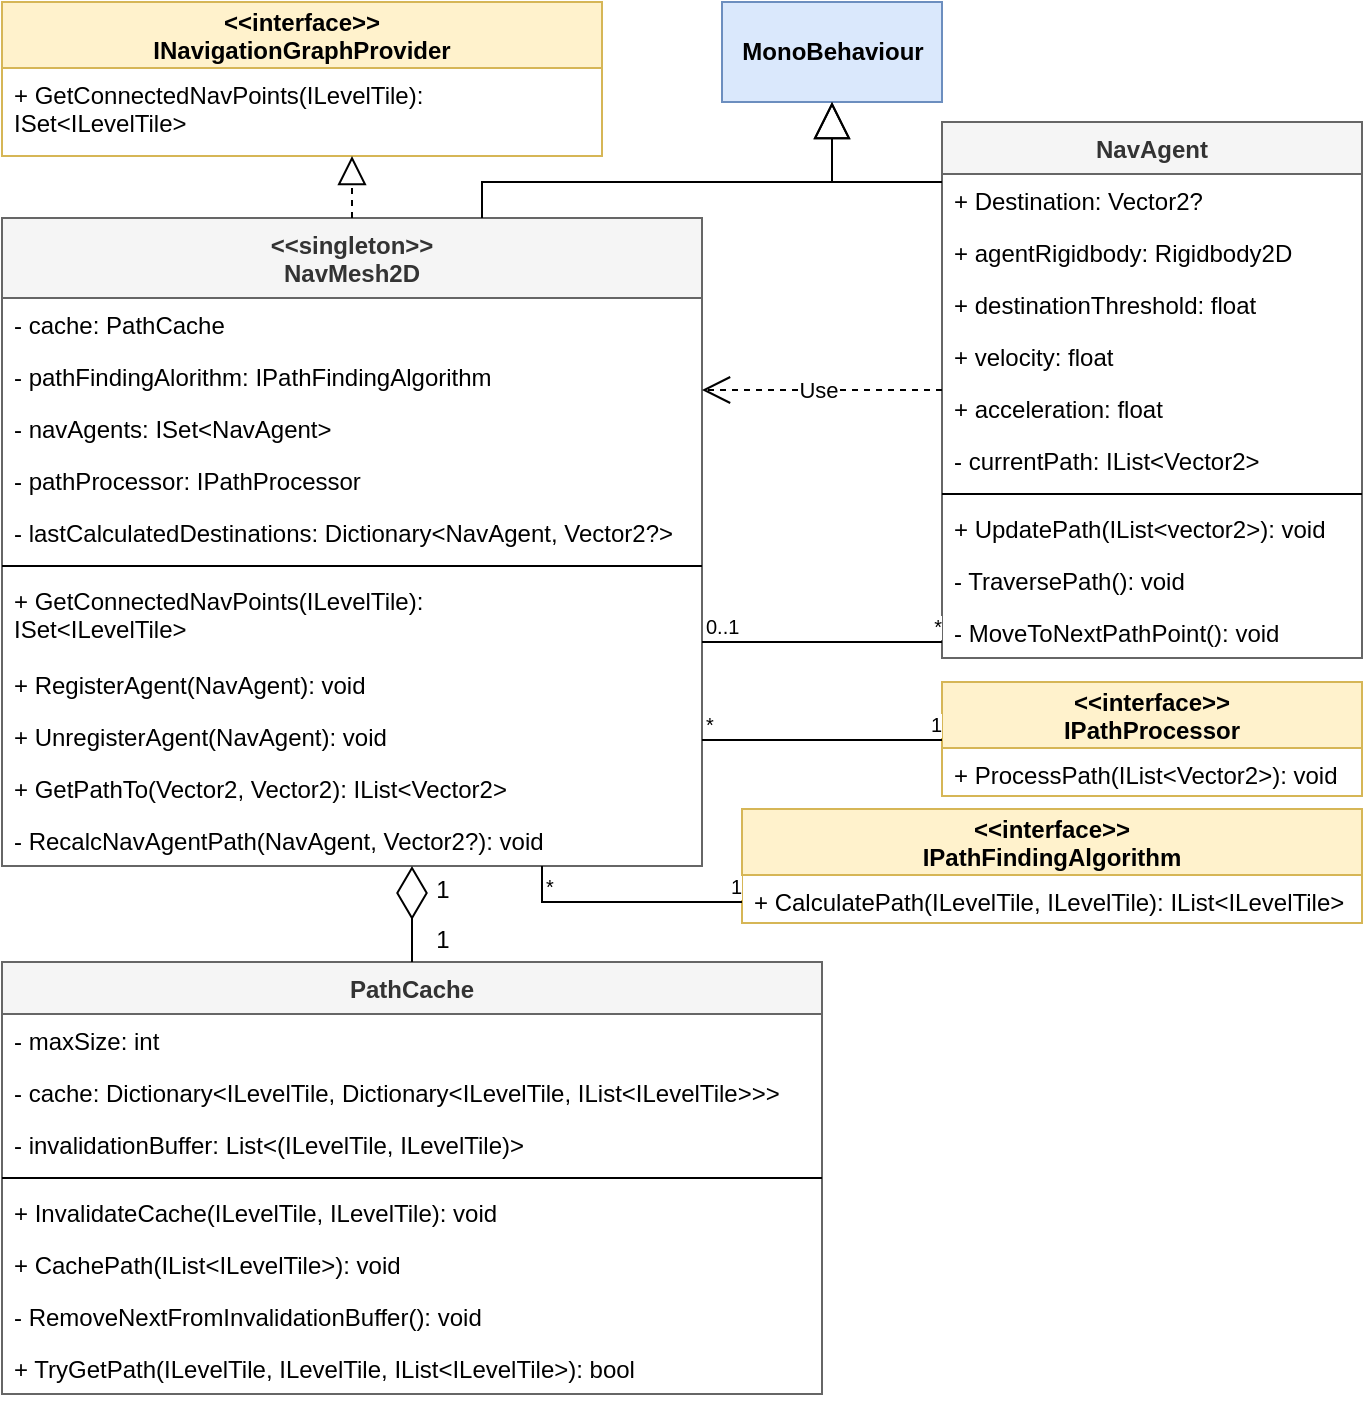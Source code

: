 <mxfile version="12.1.9" type="device" pages="1"><diagram id="Y02gVq3HCXc-xHyGvR39" name="Page-1"><mxGraphModel dx="2062" dy="1151" grid="1" gridSize="10" guides="1" tooltips="1" connect="1" arrows="1" fold="1" page="1" pageScale="1" pageWidth="827" pageHeight="1169" math="0" shadow="0"><root><mxCell id="0"/><mxCell id="1" parent="0"/><mxCell id="ZtWe-eew5LWqSuwIS50d-1" value="&lt;&lt;singleton&gt;&gt;&#xA;NavMesh2D" style="swimlane;fontStyle=1;align=center;verticalAlign=top;childLayout=stackLayout;horizontal=1;startSize=40;horizontalStack=0;resizeParent=1;resizeParentMax=0;resizeLast=0;collapsible=1;marginBottom=0;fillColor=#f5f5f5;strokeColor=#666666;fontColor=#333333;" parent="1" vertex="1"><mxGeometry x="40" y="148" width="350" height="324" as="geometry"/></mxCell><mxCell id="ZtWe-eew5LWqSuwIS50d-2" value="- cache: PathCache" style="text;strokeColor=none;fillColor=none;align=left;verticalAlign=top;spacingLeft=4;spacingRight=4;overflow=hidden;rotatable=0;points=[[0,0.5],[1,0.5]];portConstraint=eastwest;" parent="ZtWe-eew5LWqSuwIS50d-1" vertex="1"><mxGeometry y="40" width="350" height="26" as="geometry"/></mxCell><mxCell id="G5cu1UcyowY_6Mj8Yl6o-34" value="- pathFindingAlorithm: IPathFindingAlgorithm" style="text;strokeColor=none;fillColor=none;align=left;verticalAlign=top;spacingLeft=4;spacingRight=4;overflow=hidden;rotatable=0;points=[[0,0.5],[1,0.5]];portConstraint=eastwest;" parent="ZtWe-eew5LWqSuwIS50d-1" vertex="1"><mxGeometry y="66" width="350" height="26" as="geometry"/></mxCell><mxCell id="G5cu1UcyowY_6Mj8Yl6o-35" value="- navAgents: ISet&lt;NavAgent&gt;" style="text;strokeColor=none;fillColor=none;align=left;verticalAlign=top;spacingLeft=4;spacingRight=4;overflow=hidden;rotatable=0;points=[[0,0.5],[1,0.5]];portConstraint=eastwest;" parent="ZtWe-eew5LWqSuwIS50d-1" vertex="1"><mxGeometry y="92" width="350" height="26" as="geometry"/></mxCell><mxCell id="G5cu1UcyowY_6Mj8Yl6o-27" value="- pathProcessor: IPathProcessor" style="text;strokeColor=none;fillColor=none;align=left;verticalAlign=top;spacingLeft=4;spacingRight=4;overflow=hidden;rotatable=0;points=[[0,0.5],[1,0.5]];portConstraint=eastwest;" parent="ZtWe-eew5LWqSuwIS50d-1" vertex="1"><mxGeometry y="118" width="350" height="26" as="geometry"/></mxCell><mxCell id="G5cu1UcyowY_6Mj8Yl6o-33" value="- lastCalculatedDestinations: Dictionary&lt;NavAgent, Vector2?&gt;" style="text;strokeColor=none;fillColor=none;align=left;verticalAlign=top;spacingLeft=4;spacingRight=4;overflow=hidden;rotatable=0;points=[[0,0.5],[1,0.5]];portConstraint=eastwest;" parent="ZtWe-eew5LWqSuwIS50d-1" vertex="1"><mxGeometry y="144" width="350" height="26" as="geometry"/></mxCell><mxCell id="ZtWe-eew5LWqSuwIS50d-3" value="" style="line;strokeWidth=1;fillColor=none;align=left;verticalAlign=middle;spacingTop=-1;spacingLeft=3;spacingRight=3;rotatable=0;labelPosition=right;points=[];portConstraint=eastwest;" parent="ZtWe-eew5LWqSuwIS50d-1" vertex="1"><mxGeometry y="170" width="350" height="8" as="geometry"/></mxCell><mxCell id="ZtWe-eew5LWqSuwIS50d-4" value="+ GetConnectedNavPoints(ILevelTile): &#xA;ISet&lt;ILevelTile&gt;" style="text;strokeColor=none;fillColor=none;align=left;verticalAlign=top;spacingLeft=4;spacingRight=4;overflow=hidden;rotatable=0;points=[[0,0.5],[1,0.5]];portConstraint=eastwest;" parent="ZtWe-eew5LWqSuwIS50d-1" vertex="1"><mxGeometry y="178" width="350" height="42" as="geometry"/></mxCell><mxCell id="G5cu1UcyowY_6Mj8Yl6o-3" value="+ RegisterAgent(NavAgent): void" style="text;strokeColor=none;fillColor=none;align=left;verticalAlign=top;spacingLeft=4;spacingRight=4;overflow=hidden;rotatable=0;points=[[0,0.5],[1,0.5]];portConstraint=eastwest;" parent="ZtWe-eew5LWqSuwIS50d-1" vertex="1"><mxGeometry y="220" width="350" height="26" as="geometry"/></mxCell><mxCell id="G5cu1UcyowY_6Mj8Yl6o-4" value="+ UnregisterAgent(NavAgent): void" style="text;strokeColor=none;fillColor=none;align=left;verticalAlign=top;spacingLeft=4;spacingRight=4;overflow=hidden;rotatable=0;points=[[0,0.5],[1,0.5]];portConstraint=eastwest;" parent="ZtWe-eew5LWqSuwIS50d-1" vertex="1"><mxGeometry y="246" width="350" height="26" as="geometry"/></mxCell><mxCell id="G5cu1UcyowY_6Mj8Yl6o-5" value="+ GetPathTo(Vector2, Vector2): IList&lt;Vector2&gt;" style="text;strokeColor=none;fillColor=none;align=left;verticalAlign=top;spacingLeft=4;spacingRight=4;overflow=hidden;rotatable=0;points=[[0,0.5],[1,0.5]];portConstraint=eastwest;" parent="ZtWe-eew5LWqSuwIS50d-1" vertex="1"><mxGeometry y="272" width="350" height="26" as="geometry"/></mxCell><mxCell id="G5cu1UcyowY_6Mj8Yl6o-6" value="- RecalcNavAgentPath(NavAgent, Vector2?): void" style="text;strokeColor=none;fillColor=none;align=left;verticalAlign=top;spacingLeft=4;spacingRight=4;overflow=hidden;rotatable=0;points=[[0,0.5],[1,0.5]];portConstraint=eastwest;" parent="ZtWe-eew5LWqSuwIS50d-1" vertex="1"><mxGeometry y="298" width="350" height="26" as="geometry"/></mxCell><mxCell id="ZtWe-eew5LWqSuwIS50d-5" value="&lt;div&gt;&lt;b&gt;MonoBehaviour&lt;/b&gt;&lt;/div&gt;" style="html=1;fillColor=#dae8fc;strokeColor=#6c8ebf;" parent="1" vertex="1"><mxGeometry x="400" y="40" width="110" height="50" as="geometry"/></mxCell><mxCell id="ZtWe-eew5LWqSuwIS50d-10" value="&lt;&lt;interface&gt;&gt;&#xA;INavigationGraphProvider" style="swimlane;fontStyle=1;childLayout=stackLayout;horizontal=1;startSize=33;fillColor=#fff2cc;horizontalStack=0;resizeParent=1;resizeParentMax=0;resizeLast=0;collapsible=1;marginBottom=0;strokeColor=#d6b656;" parent="1" vertex="1"><mxGeometry x="40" y="40" width="300" height="77" as="geometry"/></mxCell><mxCell id="ZtWe-eew5LWqSuwIS50d-11" value="+ GetConnectedNavPoints(ILevelTile): &#xA;ISet&lt;ILevelTile&gt;" style="text;strokeColor=none;fillColor=none;align=left;verticalAlign=top;spacingLeft=4;spacingRight=4;overflow=hidden;rotatable=0;points=[[0,0.5],[1,0.5]];portConstraint=eastwest;" parent="ZtWe-eew5LWqSuwIS50d-10" vertex="1"><mxGeometry y="33" width="300" height="44" as="geometry"/></mxCell><mxCell id="ZtWe-eew5LWqSuwIS50d-14" value="" style="endArrow=block;dashed=1;endFill=0;endSize=12;html=1;edgeStyle=orthogonalEdgeStyle;rounded=0;" parent="1" source="ZtWe-eew5LWqSuwIS50d-1" target="ZtWe-eew5LWqSuwIS50d-10" edge="1"><mxGeometry width="160" relative="1" as="geometry"><mxPoint x="600" y="310" as="sourcePoint"/><mxPoint x="760" y="310" as="targetPoint"/><Array as="points"><mxPoint x="190" y="150"/><mxPoint x="190" y="150"/></Array></mxGeometry></mxCell><mxCell id="ZtWe-eew5LWqSuwIS50d-15" value="" style="endArrow=block;endSize=16;endFill=0;html=1;edgeStyle=orthogonalEdgeStyle;strokeColor=#000000;rounded=0;" parent="1" source="ZtWe-eew5LWqSuwIS50d-1" target="ZtWe-eew5LWqSuwIS50d-5" edge="1"><mxGeometry width="160" relative="1" as="geometry"><mxPoint x="150" y="170" as="sourcePoint"/><mxPoint x="310" y="170" as="targetPoint"/><Array as="points"><mxPoint x="280" y="130"/><mxPoint x="455" y="130"/></Array></mxGeometry></mxCell><mxCell id="G5cu1UcyowY_6Mj8Yl6o-7" value="NavAgent" style="swimlane;fontStyle=1;align=center;verticalAlign=top;childLayout=stackLayout;horizontal=1;startSize=26;horizontalStack=0;resizeParent=1;resizeParentMax=0;resizeLast=0;collapsible=1;marginBottom=0;fillColor=#f5f5f5;strokeColor=#666666;fontColor=#333333;" parent="1" vertex="1"><mxGeometry x="510" y="100" width="210" height="268" as="geometry"/></mxCell><mxCell id="G5cu1UcyowY_6Mj8Yl6o-8" value="+ Destination: Vector2?" style="text;strokeColor=none;fillColor=none;align=left;verticalAlign=top;spacingLeft=4;spacingRight=4;overflow=hidden;rotatable=0;points=[[0,0.5],[1,0.5]];portConstraint=eastwest;" parent="G5cu1UcyowY_6Mj8Yl6o-7" vertex="1"><mxGeometry y="26" width="210" height="26" as="geometry"/></mxCell><mxCell id="G5cu1UcyowY_6Mj8Yl6o-14" value="+ agentRigidbody: Rigidbody2D" style="text;strokeColor=none;fillColor=none;align=left;verticalAlign=top;spacingLeft=4;spacingRight=4;overflow=hidden;rotatable=0;points=[[0,0.5],[1,0.5]];portConstraint=eastwest;" parent="G5cu1UcyowY_6Mj8Yl6o-7" vertex="1"><mxGeometry y="52" width="210" height="26" as="geometry"/></mxCell><mxCell id="G5cu1UcyowY_6Mj8Yl6o-21" value="+ destinationThreshold: float" style="text;strokeColor=none;fillColor=none;align=left;verticalAlign=top;spacingLeft=4;spacingRight=4;overflow=hidden;rotatable=0;points=[[0,0.5],[1,0.5]];portConstraint=eastwest;" parent="G5cu1UcyowY_6Mj8Yl6o-7" vertex="1"><mxGeometry y="78" width="210" height="26" as="geometry"/></mxCell><mxCell id="G5cu1UcyowY_6Mj8Yl6o-15" value="+ velocity: float" style="text;strokeColor=none;fillColor=none;align=left;verticalAlign=top;spacingLeft=4;spacingRight=4;overflow=hidden;rotatable=0;points=[[0,0.5],[1,0.5]];portConstraint=eastwest;" parent="G5cu1UcyowY_6Mj8Yl6o-7" vertex="1"><mxGeometry y="104" width="210" height="26" as="geometry"/></mxCell><mxCell id="G5cu1UcyowY_6Mj8Yl6o-17" value="+ acceleration: float" style="text;strokeColor=none;fillColor=none;align=left;verticalAlign=top;spacingLeft=4;spacingRight=4;overflow=hidden;rotatable=0;points=[[0,0.5],[1,0.5]];portConstraint=eastwest;" parent="G5cu1UcyowY_6Mj8Yl6o-7" vertex="1"><mxGeometry y="130" width="210" height="26" as="geometry"/></mxCell><mxCell id="G5cu1UcyowY_6Mj8Yl6o-18" value="- currentPath: IList&lt;Vector2&gt;" style="text;strokeColor=none;fillColor=none;align=left;verticalAlign=top;spacingLeft=4;spacingRight=4;overflow=hidden;rotatable=0;points=[[0,0.5],[1,0.5]];portConstraint=eastwest;" parent="G5cu1UcyowY_6Mj8Yl6o-7" vertex="1"><mxGeometry y="156" width="210" height="26" as="geometry"/></mxCell><mxCell id="G5cu1UcyowY_6Mj8Yl6o-9" value="" style="line;strokeWidth=1;fillColor=none;align=left;verticalAlign=middle;spacingTop=-1;spacingLeft=3;spacingRight=3;rotatable=0;labelPosition=right;points=[];portConstraint=eastwest;" parent="G5cu1UcyowY_6Mj8Yl6o-7" vertex="1"><mxGeometry y="182" width="210" height="8" as="geometry"/></mxCell><mxCell id="G5cu1UcyowY_6Mj8Yl6o-20" value="+ UpdatePath(IList&lt;vector2&gt;): void" style="text;strokeColor=none;fillColor=none;align=left;verticalAlign=top;spacingLeft=4;spacingRight=4;overflow=hidden;rotatable=0;points=[[0,0.5],[1,0.5]];portConstraint=eastwest;" parent="G5cu1UcyowY_6Mj8Yl6o-7" vertex="1"><mxGeometry y="190" width="210" height="26" as="geometry"/></mxCell><mxCell id="G5cu1UcyowY_6Mj8Yl6o-16" value="- TraversePath(): void" style="text;strokeColor=none;fillColor=none;align=left;verticalAlign=top;spacingLeft=4;spacingRight=4;overflow=hidden;rotatable=0;points=[[0,0.5],[1,0.5]];portConstraint=eastwest;" parent="G5cu1UcyowY_6Mj8Yl6o-7" vertex="1"><mxGeometry y="216" width="210" height="26" as="geometry"/></mxCell><mxCell id="G5cu1UcyowY_6Mj8Yl6o-19" value="- MoveToNextPathPoint(): void" style="text;strokeColor=none;fillColor=none;align=left;verticalAlign=top;spacingLeft=4;spacingRight=4;overflow=hidden;rotatable=0;points=[[0,0.5],[1,0.5]];portConstraint=eastwest;" parent="G5cu1UcyowY_6Mj8Yl6o-7" vertex="1"><mxGeometry y="242" width="210" height="26" as="geometry"/></mxCell><mxCell id="G5cu1UcyowY_6Mj8Yl6o-11" value="" style="endArrow=block;endSize=16;endFill=0;html=1;edgeStyle=orthogonalEdgeStyle;strokeColor=#000000;rounded=0;" parent="1" source="G5cu1UcyowY_6Mj8Yl6o-7" target="ZtWe-eew5LWqSuwIS50d-5" edge="1"><mxGeometry x="-0.264" width="160" relative="1" as="geometry"><mxPoint x="289.81" y="170" as="sourcePoint"/><mxPoint x="465.048" y="100" as="targetPoint"/><Array as="points"><mxPoint x="560" y="130"/><mxPoint x="455" y="130"/></Array><mxPoint as="offset"/></mxGeometry></mxCell><mxCell id="G5cu1UcyowY_6Mj8Yl6o-12" value="Use" style="endArrow=open;endSize=12;dashed=1;html=1;strokeColor=#000000;rounded=0;edgeStyle=orthogonalEdgeStyle;" parent="1" source="G5cu1UcyowY_6Mj8Yl6o-7" target="ZtWe-eew5LWqSuwIS50d-1" edge="1"><mxGeometry x="0.039" width="160" relative="1" as="geometry"><mxPoint x="470" y="440" as="sourcePoint"/><mxPoint x="340" y="272" as="targetPoint"/><Array as="points"><mxPoint x="390" y="272"/><mxPoint x="390" y="272"/></Array><mxPoint as="offset"/></mxGeometry></mxCell><mxCell id="G5cu1UcyowY_6Mj8Yl6o-24" value="" style="endArrow=none;html=1;edgeStyle=orthogonalEdgeStyle;strokeColor=#000000;rounded=0;" parent="1" source="ZtWe-eew5LWqSuwIS50d-1" target="G5cu1UcyowY_6Mj8Yl6o-7" edge="1"><mxGeometry relative="1" as="geometry"><mxPoint x="280" y="170" as="sourcePoint"/><mxPoint x="380" y="330" as="targetPoint"/><Array as="points"><mxPoint x="410" y="360"/><mxPoint x="410" y="360"/></Array></mxGeometry></mxCell><mxCell id="G5cu1UcyowY_6Mj8Yl6o-25" value="0..1" style="resizable=0;html=1;align=left;verticalAlign=bottom;labelBackgroundColor=#ffffff;fontSize=10;" parent="G5cu1UcyowY_6Mj8Yl6o-24" connectable="0" vertex="1"><mxGeometry x="-1" relative="1" as="geometry"/></mxCell><mxCell id="G5cu1UcyowY_6Mj8Yl6o-26" value="*" style="resizable=0;html=1;align=right;verticalAlign=bottom;labelBackgroundColor=#ffffff;fontSize=10;" parent="G5cu1UcyowY_6Mj8Yl6o-24" connectable="0" vertex="1"><mxGeometry x="1" relative="1" as="geometry"/></mxCell><mxCell id="G5cu1UcyowY_6Mj8Yl6o-28" value="&lt;&lt;interface&gt;&gt;&#xA;IPathProcessor" style="swimlane;fontStyle=1;childLayout=stackLayout;horizontal=1;startSize=33;fillColor=#fff2cc;horizontalStack=0;resizeParent=1;resizeParentMax=0;resizeLast=0;collapsible=1;marginBottom=0;strokeColor=#d6b656;" parent="1" vertex="1"><mxGeometry x="510" y="380" width="210" height="57" as="geometry"/></mxCell><mxCell id="G5cu1UcyowY_6Mj8Yl6o-29" value="+ ProcessPath(IList&lt;Vector2&gt;): void" style="text;strokeColor=none;fillColor=none;align=left;verticalAlign=top;spacingLeft=4;spacingRight=4;overflow=hidden;rotatable=0;points=[[0,0.5],[1,0.5]];portConstraint=eastwest;" parent="G5cu1UcyowY_6Mj8Yl6o-28" vertex="1"><mxGeometry y="33" width="210" height="24" as="geometry"/></mxCell><mxCell id="G5cu1UcyowY_6Mj8Yl6o-30" value="" style="endArrow=none;html=1;edgeStyle=orthogonalEdgeStyle;strokeColor=#000000;rounded=0;" parent="1" source="ZtWe-eew5LWqSuwIS50d-1" target="G5cu1UcyowY_6Mj8Yl6o-28" edge="1"><mxGeometry relative="1" as="geometry"><mxPoint x="330.0" y="340.138" as="sourcePoint"/><mxPoint x="420.0" y="340.138" as="targetPoint"/><Array as="points"><mxPoint x="460" y="409"/><mxPoint x="460" y="409"/></Array></mxGeometry></mxCell><mxCell id="G5cu1UcyowY_6Mj8Yl6o-31" value="*" style="resizable=0;html=1;align=left;verticalAlign=bottom;labelBackgroundColor=#ffffff;fontSize=10;" parent="G5cu1UcyowY_6Mj8Yl6o-30" connectable="0" vertex="1"><mxGeometry x="-1" relative="1" as="geometry"><mxPoint as="offset"/></mxGeometry></mxCell><mxCell id="G5cu1UcyowY_6Mj8Yl6o-32" value="1" style="resizable=0;html=1;align=right;verticalAlign=bottom;labelBackgroundColor=#ffffff;fontSize=10;" parent="G5cu1UcyowY_6Mj8Yl6o-30" connectable="0" vertex="1"><mxGeometry x="1" relative="1" as="geometry"/></mxCell><mxCell id="G5cu1UcyowY_6Mj8Yl6o-38" value="&lt;&lt;interface&gt;&gt;&#xA;IPathFindingAlgorithm" style="swimlane;fontStyle=1;childLayout=stackLayout;horizontal=1;startSize=33;fillColor=#fff2cc;horizontalStack=0;resizeParent=1;resizeParentMax=0;resizeLast=0;collapsible=1;marginBottom=0;strokeColor=#d6b656;" parent="1" vertex="1"><mxGeometry x="410" y="443.5" width="310" height="57" as="geometry"/></mxCell><mxCell id="G5cu1UcyowY_6Mj8Yl6o-39" value="+ CalculatePath(ILevelTile, ILevelTile): IList&lt;ILevelTile&gt;" style="text;strokeColor=none;fillColor=none;align=left;verticalAlign=top;spacingLeft=4;spacingRight=4;overflow=hidden;rotatable=0;points=[[0,0.5],[1,0.5]];portConstraint=eastwest;" parent="G5cu1UcyowY_6Mj8Yl6o-38" vertex="1"><mxGeometry y="33" width="310" height="24" as="geometry"/></mxCell><mxCell id="G5cu1UcyowY_6Mj8Yl6o-40" value="" style="endArrow=none;html=1;edgeStyle=orthogonalEdgeStyle;strokeColor=#000000;rounded=0;" parent="1" source="ZtWe-eew5LWqSuwIS50d-1" target="G5cu1UcyowY_6Mj8Yl6o-38" edge="1"><mxGeometry relative="1" as="geometry"><mxPoint x="400.0" y="484.966" as="sourcePoint"/><mxPoint x="480.0" y="484.966" as="targetPoint"/><Array as="points"><mxPoint x="310" y="490"/></Array></mxGeometry></mxCell><mxCell id="G5cu1UcyowY_6Mj8Yl6o-41" value="*" style="resizable=0;html=1;align=left;verticalAlign=bottom;labelBackgroundColor=#ffffff;fontSize=10;" parent="G5cu1UcyowY_6Mj8Yl6o-40" connectable="0" vertex="1"><mxGeometry x="-1" relative="1" as="geometry"><mxPoint y="18" as="offset"/></mxGeometry></mxCell><mxCell id="G5cu1UcyowY_6Mj8Yl6o-42" value="1" style="resizable=0;html=1;align=right;verticalAlign=bottom;labelBackgroundColor=#ffffff;fontSize=10;" parent="G5cu1UcyowY_6Mj8Yl6o-40" connectable="0" vertex="1"><mxGeometry x="1" relative="1" as="geometry"/></mxCell><mxCell id="G5cu1UcyowY_6Mj8Yl6o-43" value="PathCache" style="swimlane;fontStyle=1;align=center;verticalAlign=top;childLayout=stackLayout;horizontal=1;startSize=26;horizontalStack=0;resizeParent=1;resizeParentMax=0;resizeLast=0;collapsible=1;marginBottom=0;fillColor=#f5f5f5;strokeColor=#666666;fontColor=#333333;" parent="1" vertex="1"><mxGeometry x="40" y="520" width="410" height="216" as="geometry"/></mxCell><mxCell id="G5cu1UcyowY_6Mj8Yl6o-44" value="- maxSize: int" style="text;strokeColor=none;fillColor=none;align=left;verticalAlign=top;spacingLeft=4;spacingRight=4;overflow=hidden;rotatable=0;points=[[0,0.5],[1,0.5]];portConstraint=eastwest;" parent="G5cu1UcyowY_6Mj8Yl6o-43" vertex="1"><mxGeometry y="26" width="410" height="26" as="geometry"/></mxCell><mxCell id="G5cu1UcyowY_6Mj8Yl6o-45" value="- cache: Dictionary&lt;ILevelTile, Dictionary&lt;ILevelTile, IList&lt;ILevelTile&gt;&gt;&gt;" style="text;strokeColor=none;fillColor=none;align=left;verticalAlign=top;spacingLeft=4;spacingRight=4;overflow=hidden;rotatable=0;points=[[0,0.5],[1,0.5]];portConstraint=eastwest;" parent="G5cu1UcyowY_6Mj8Yl6o-43" vertex="1"><mxGeometry y="52" width="410" height="26" as="geometry"/></mxCell><mxCell id="G5cu1UcyowY_6Mj8Yl6o-46" value="- invalidationBuffer: List&lt;(ILevelTile, ILevelTile)&gt;" style="text;strokeColor=none;fillColor=none;align=left;verticalAlign=top;spacingLeft=4;spacingRight=4;overflow=hidden;rotatable=0;points=[[0,0.5],[1,0.5]];portConstraint=eastwest;" parent="G5cu1UcyowY_6Mj8Yl6o-43" vertex="1"><mxGeometry y="78" width="410" height="26" as="geometry"/></mxCell><mxCell id="G5cu1UcyowY_6Mj8Yl6o-50" value="" style="line;strokeWidth=1;fillColor=none;align=left;verticalAlign=middle;spacingTop=-1;spacingLeft=3;spacingRight=3;rotatable=0;labelPosition=right;points=[];portConstraint=eastwest;" parent="G5cu1UcyowY_6Mj8Yl6o-43" vertex="1"><mxGeometry y="104" width="410" height="8" as="geometry"/></mxCell><mxCell id="G5cu1UcyowY_6Mj8Yl6o-51" value="+ InvalidateCache(ILevelTile, ILevelTile): void" style="text;strokeColor=none;fillColor=none;align=left;verticalAlign=top;spacingLeft=4;spacingRight=4;overflow=hidden;rotatable=0;points=[[0,0.5],[1,0.5]];portConstraint=eastwest;" parent="G5cu1UcyowY_6Mj8Yl6o-43" vertex="1"><mxGeometry y="112" width="410" height="26" as="geometry"/></mxCell><mxCell id="G5cu1UcyowY_6Mj8Yl6o-52" value="+ CachePath(IList&lt;ILevelTile&gt;): void" style="text;strokeColor=none;fillColor=none;align=left;verticalAlign=top;spacingLeft=4;spacingRight=4;overflow=hidden;rotatable=0;points=[[0,0.5],[1,0.5]];portConstraint=eastwest;" parent="G5cu1UcyowY_6Mj8Yl6o-43" vertex="1"><mxGeometry y="138" width="410" height="26" as="geometry"/></mxCell><mxCell id="G5cu1UcyowY_6Mj8Yl6o-53" value="- RemoveNextFromInvalidationBuffer(): void" style="text;strokeColor=none;fillColor=none;align=left;verticalAlign=top;spacingLeft=4;spacingRight=4;overflow=hidden;rotatable=0;points=[[0,0.5],[1,0.5]];portConstraint=eastwest;" parent="G5cu1UcyowY_6Mj8Yl6o-43" vertex="1"><mxGeometry y="164" width="410" height="26" as="geometry"/></mxCell><mxCell id="G5cu1UcyowY_6Mj8Yl6o-56" value="+ TryGetPath(ILevelTile, ILevelTile, IList&lt;ILevelTile&gt;): bool" style="text;strokeColor=none;fillColor=none;align=left;verticalAlign=top;spacingLeft=4;spacingRight=4;overflow=hidden;rotatable=0;points=[[0,0.5],[1,0.5]];portConstraint=eastwest;" parent="G5cu1UcyowY_6Mj8Yl6o-43" vertex="1"><mxGeometry y="190" width="410" height="26" as="geometry"/></mxCell><mxCell id="G5cu1UcyowY_6Mj8Yl6o-54" value="" style="endArrow=diamondThin;endFill=0;endSize=24;html=1;strokeColor=#000000;edgeStyle=orthogonalEdgeStyle;rounded=0;" parent="1" source="G5cu1UcyowY_6Mj8Yl6o-43" target="ZtWe-eew5LWqSuwIS50d-1" edge="1"><mxGeometry width="160" relative="1" as="geometry"><mxPoint x="220" y="530" as="sourcePoint"/><mxPoint x="380" y="530" as="targetPoint"/><Array as="points"><mxPoint x="215" y="550"/><mxPoint x="215" y="550"/></Array></mxGeometry></mxCell><mxCell id="G5cu1UcyowY_6Mj8Yl6o-57" value="1" style="text;html=1;resizable=0;points=[];align=center;verticalAlign=middle;labelBackgroundColor=#ffffff;" parent="G5cu1UcyowY_6Mj8Yl6o-54" vertex="1" connectable="0"><mxGeometry x="0.693" y="-2" relative="1" as="geometry"><mxPoint x="13" y="4" as="offset"/></mxGeometry></mxCell><mxCell id="G5cu1UcyowY_6Mj8Yl6o-58" value="1" style="text;html=1;resizable=0;points=[];align=center;verticalAlign=middle;labelBackgroundColor=none;" parent="G5cu1UcyowY_6Mj8Yl6o-54" vertex="1" connectable="0"><mxGeometry x="-0.741" y="-2" relative="1" as="geometry"><mxPoint x="13" y="-5" as="offset"/></mxGeometry></mxCell></root></mxGraphModel></diagram></mxfile>